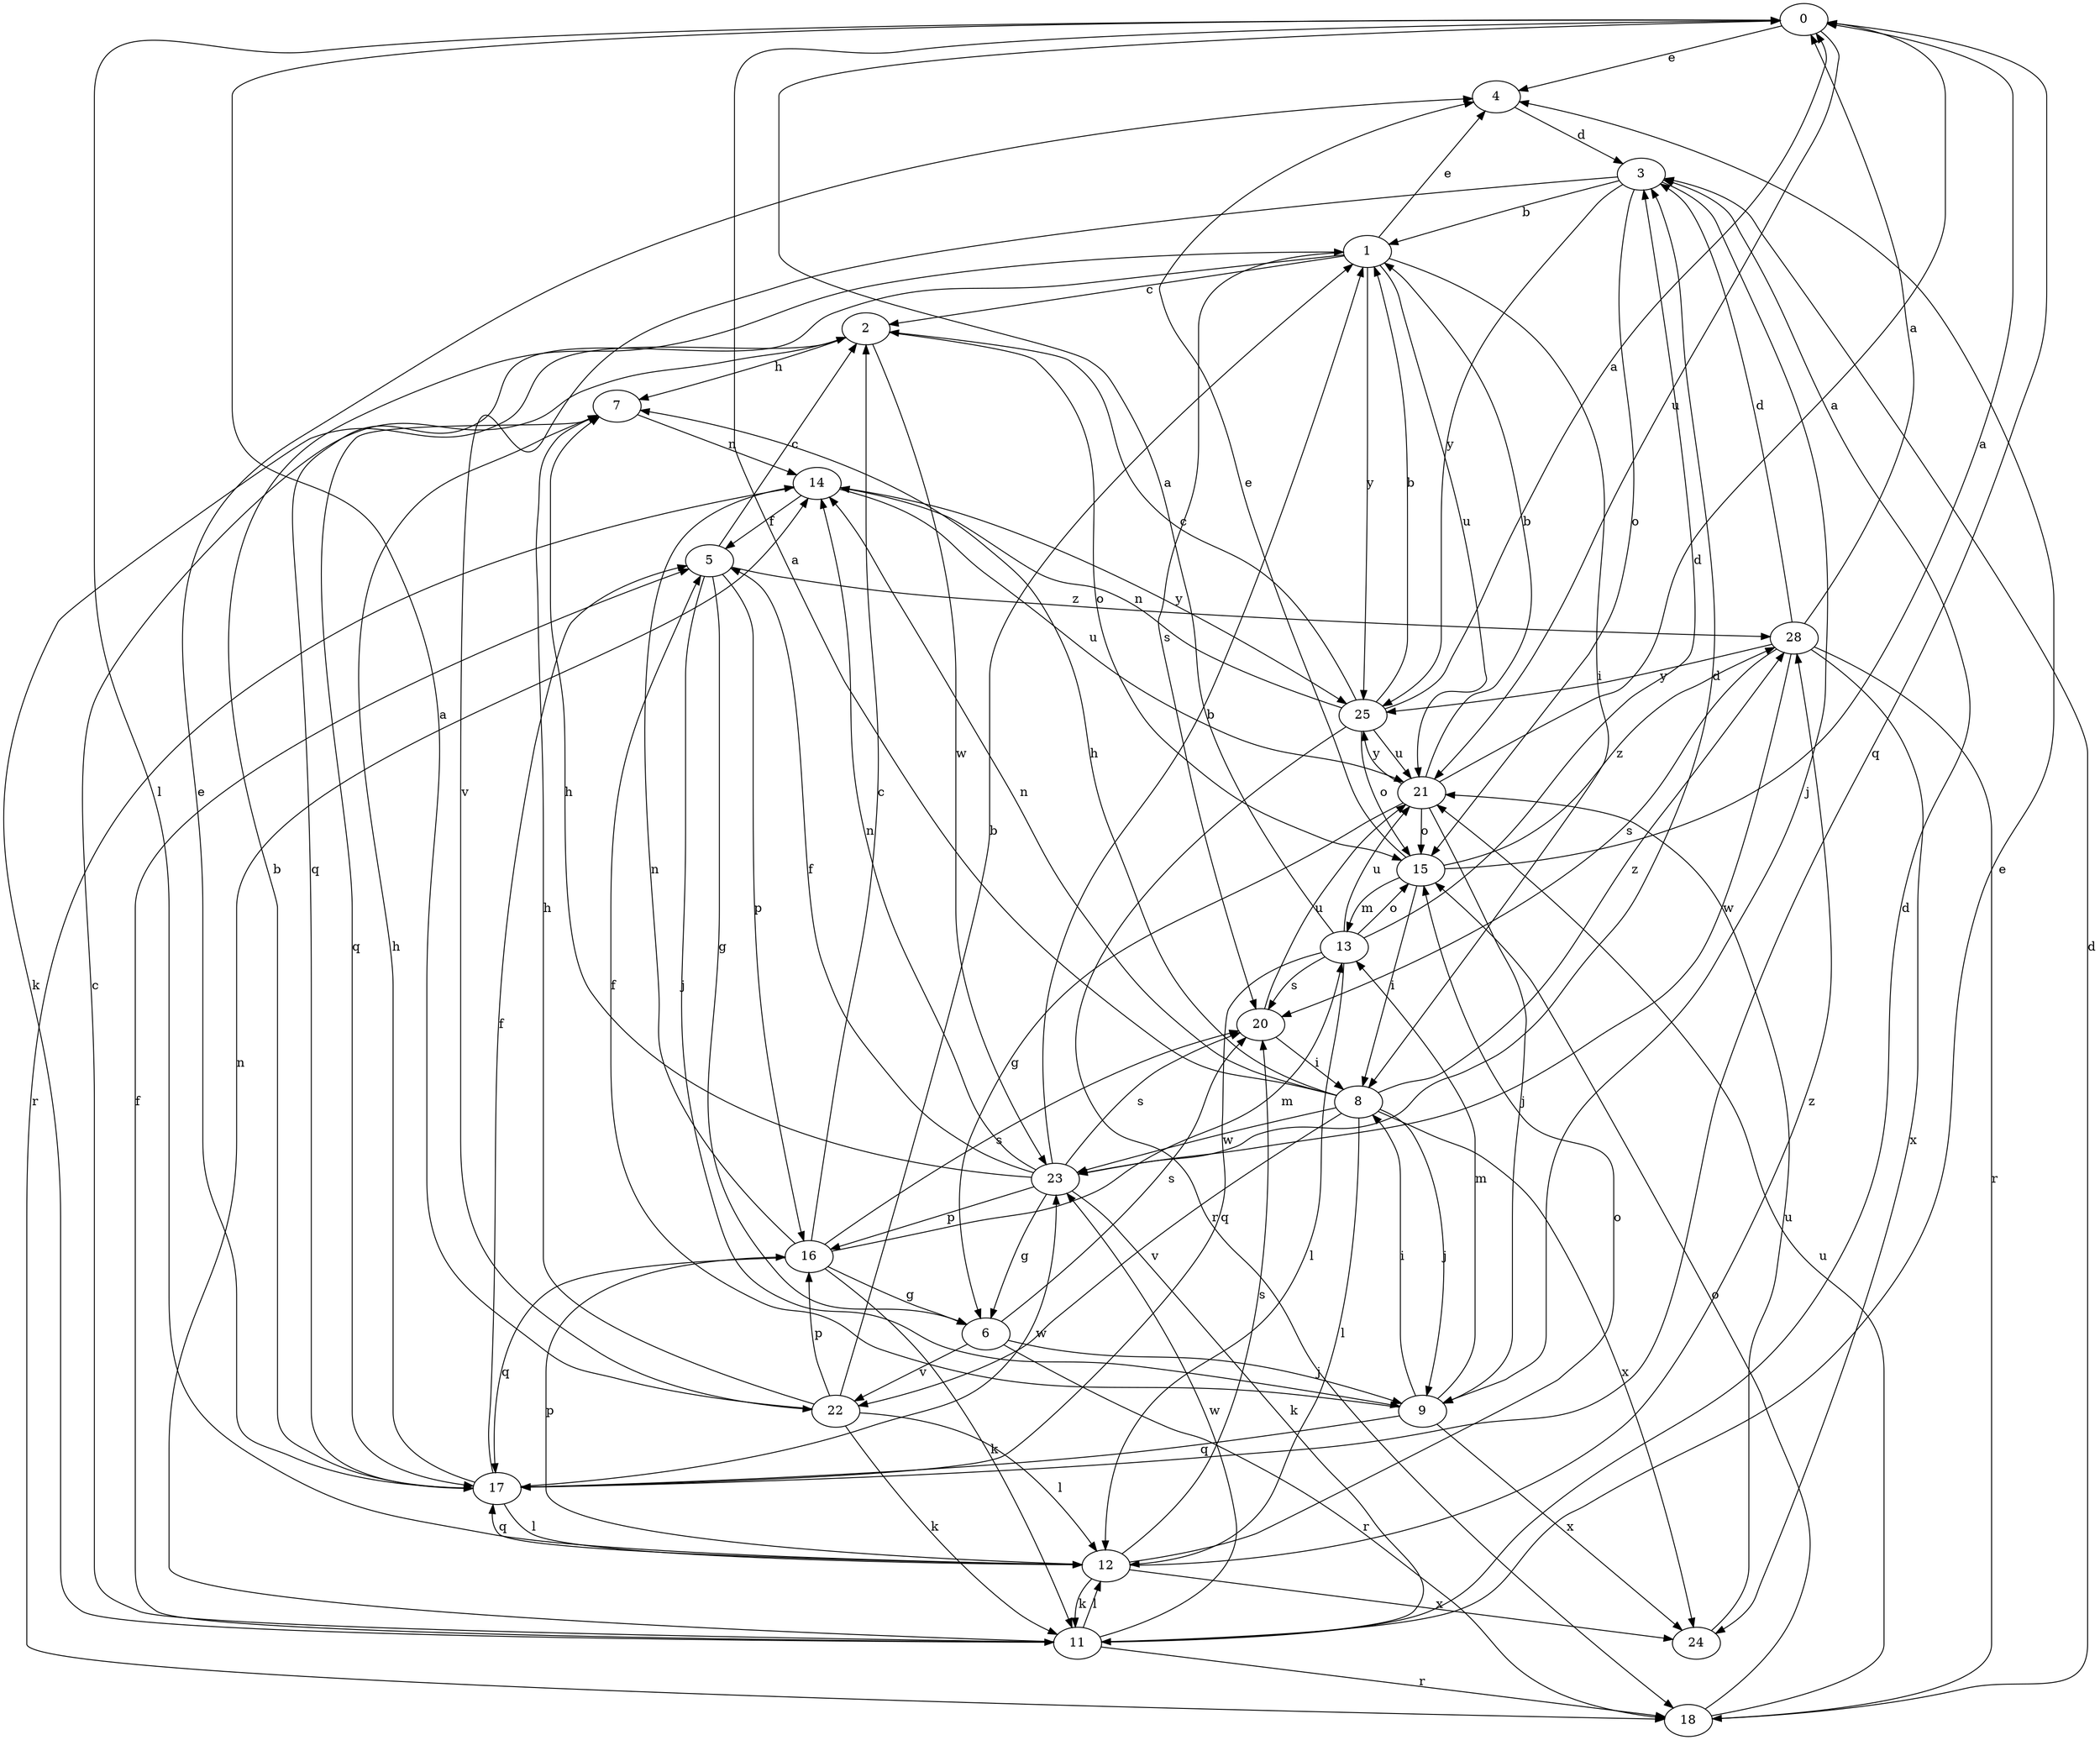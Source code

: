 strict digraph  {
0;
1;
2;
3;
4;
5;
6;
7;
8;
9;
11;
12;
13;
14;
15;
16;
17;
18;
20;
21;
22;
23;
24;
25;
28;
0 -> 4  [label=e];
0 -> 12  [label=l];
0 -> 17  [label=q];
0 -> 21  [label=u];
1 -> 2  [label=c];
1 -> 4  [label=e];
1 -> 8  [label=i];
1 -> 17  [label=q];
1 -> 20  [label=s];
1 -> 21  [label=u];
1 -> 25  [label=y];
2 -> 7  [label=h];
2 -> 11  [label=k];
2 -> 15  [label=o];
2 -> 23  [label=w];
3 -> 1  [label=b];
3 -> 9  [label=j];
3 -> 15  [label=o];
3 -> 22  [label=v];
3 -> 25  [label=y];
4 -> 3  [label=d];
5 -> 2  [label=c];
5 -> 6  [label=g];
5 -> 9  [label=j];
5 -> 16  [label=p];
5 -> 28  [label=z];
6 -> 9  [label=j];
6 -> 18  [label=r];
6 -> 20  [label=s];
6 -> 22  [label=v];
7 -> 14  [label=n];
7 -> 17  [label=q];
8 -> 0  [label=a];
8 -> 7  [label=h];
8 -> 9  [label=j];
8 -> 12  [label=l];
8 -> 14  [label=n];
8 -> 22  [label=v];
8 -> 23  [label=w];
8 -> 24  [label=x];
8 -> 28  [label=z];
9 -> 5  [label=f];
9 -> 8  [label=i];
9 -> 13  [label=m];
9 -> 17  [label=q];
9 -> 24  [label=x];
11 -> 2  [label=c];
11 -> 3  [label=d];
11 -> 4  [label=e];
11 -> 5  [label=f];
11 -> 12  [label=l];
11 -> 14  [label=n];
11 -> 18  [label=r];
11 -> 23  [label=w];
12 -> 11  [label=k];
12 -> 15  [label=o];
12 -> 16  [label=p];
12 -> 17  [label=q];
12 -> 20  [label=s];
12 -> 24  [label=x];
12 -> 28  [label=z];
13 -> 0  [label=a];
13 -> 3  [label=d];
13 -> 12  [label=l];
13 -> 15  [label=o];
13 -> 17  [label=q];
13 -> 20  [label=s];
13 -> 21  [label=u];
14 -> 5  [label=f];
14 -> 18  [label=r];
14 -> 21  [label=u];
14 -> 25  [label=y];
15 -> 0  [label=a];
15 -> 4  [label=e];
15 -> 8  [label=i];
15 -> 13  [label=m];
15 -> 28  [label=z];
16 -> 2  [label=c];
16 -> 6  [label=g];
16 -> 11  [label=k];
16 -> 13  [label=m];
16 -> 14  [label=n];
16 -> 17  [label=q];
16 -> 20  [label=s];
17 -> 1  [label=b];
17 -> 4  [label=e];
17 -> 5  [label=f];
17 -> 7  [label=h];
17 -> 12  [label=l];
17 -> 23  [label=w];
18 -> 3  [label=d];
18 -> 15  [label=o];
18 -> 21  [label=u];
20 -> 8  [label=i];
20 -> 21  [label=u];
21 -> 0  [label=a];
21 -> 1  [label=b];
21 -> 6  [label=g];
21 -> 9  [label=j];
21 -> 15  [label=o];
21 -> 25  [label=y];
22 -> 0  [label=a];
22 -> 1  [label=b];
22 -> 7  [label=h];
22 -> 11  [label=k];
22 -> 12  [label=l];
22 -> 16  [label=p];
23 -> 1  [label=b];
23 -> 3  [label=d];
23 -> 5  [label=f];
23 -> 6  [label=g];
23 -> 7  [label=h];
23 -> 11  [label=k];
23 -> 14  [label=n];
23 -> 16  [label=p];
23 -> 20  [label=s];
24 -> 21  [label=u];
25 -> 0  [label=a];
25 -> 1  [label=b];
25 -> 2  [label=c];
25 -> 14  [label=n];
25 -> 15  [label=o];
25 -> 18  [label=r];
25 -> 21  [label=u];
28 -> 0  [label=a];
28 -> 3  [label=d];
28 -> 18  [label=r];
28 -> 20  [label=s];
28 -> 23  [label=w];
28 -> 24  [label=x];
28 -> 25  [label=y];
}
